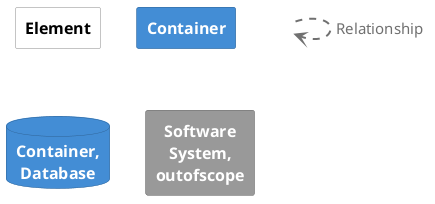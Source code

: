 @startuml
set separator none

skinparam {
  shadowing false
  arrowFontSize 15
  defaultTextAlignment center
  wrapWidth 100
  maxMessageSize 100
}
hide stereotype

skinparam rectangle<<_transparent>> {
  BorderColor transparent
  BackgroundColor transparent
  FontColor transparent
}

skinparam rectangle<<1>> {
  BackgroundColor #ffffff
  FontColor #000000
  BorderColor #888888
}
rectangle "==Element" <<1>>

skinparam rectangle<<2>> {
  BackgroundColor #438dd5
  FontColor #ffffff
  BorderColor #2e6295
}
rectangle "==Container" <<2>>

skinparam database<<3>> {
  BackgroundColor #438dd5
  FontColor #ffffff
  BorderColor #2e6295
}
database "==Container, Database" <<3>>

skinparam rectangle<<4>> {
  BackgroundColor #999999
  FontColor #ffffff
  BorderColor #6b6b6b
}
rectangle "==Software System, outofscope" <<4>>

rectangle "." <<_transparent>> as 5
5 .[#707070,thickness=2].> 5 : "<color:#707070>Relationship"


@enduml